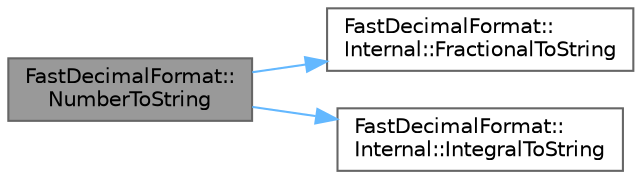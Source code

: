 digraph "FastDecimalFormat::NumberToString"
{
 // INTERACTIVE_SVG=YES
 // LATEX_PDF_SIZE
  bgcolor="transparent";
  edge [fontname=Helvetica,fontsize=10,labelfontname=Helvetica,labelfontsize=10];
  node [fontname=Helvetica,fontsize=10,shape=box,height=0.2,width=0.4];
  rankdir="LR";
  Node1 [id="Node000001",label="FastDecimalFormat::\lNumberToString",height=0.2,width=0.4,color="gray40", fillcolor="grey60", style="filled", fontcolor="black",tooltip=" "];
  Node1 -> Node2 [id="edge1_Node000001_Node000002",color="steelblue1",style="solid",tooltip=" "];
  Node2 [id="Node000002",label="FastDecimalFormat::\lInternal::FractionalToString",height=0.2,width=0.4,color="grey40", fillcolor="white", style="filled",URL="$de/ddb/namespaceFastDecimalFormat_1_1Internal.html#ab12f77a9b66ccb4ae7a86e254b87a35e",tooltip=" "];
  Node1 -> Node3 [id="edge2_Node000001_Node000003",color="steelblue1",style="solid",tooltip=" "];
  Node3 [id="Node000003",label="FastDecimalFormat::\lInternal::IntegralToString",height=0.2,width=0.4,color="grey40", fillcolor="white", style="filled",URL="$de/ddb/namespaceFastDecimalFormat_1_1Internal.html#aa51dbd88f1bea91b5484458aab0c512a",tooltip=" "];
}
